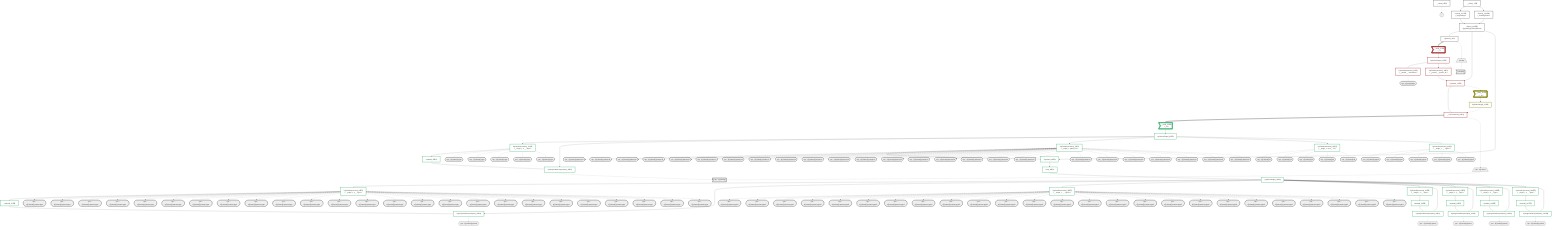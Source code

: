 graph TD
    classDef path fill:#eee,stroke:#000
    classDef plan fill:#fff,stroke-width:3px
    classDef itemplan fill:#fff,stroke-width:6px
    classDef sideeffectplan fill:#f00,stroke-width:6px

    %% subgraph fields
    P1{{"~"}}:::path
    P2[/">people"\]:::path
    P3>">people[]"]:::path
    P2 -.- P3
    P4([">pe…e[]>username"]):::path
    %% P3 -.-> P4
    P5[/">pe…e[]>items"\]:::path
    P6>">pe…e[]>items[]"]:::path
    P5 -.- P6
    P7{{">pe…e[]>items[]>parent"}}:::path
    P8([">pe…e[]>items[]>parent>id"]):::path
    %% P7 -.-> P8
    P9([">pe…e[]>items[]>parent>type"]):::path
    %% P7 -.-> P9
    P10([">pe…e[]>items[]>parent>type2"]):::path
    %% P7 -.-> P10
    P11([">pe…e[]>items[]>parent>id"]):::path
    %% P7 -.-> P11
    P12([">pe…e[]>items[]>parent>type"]):::path
    %% P7 -.-> P12
    P13([">pe…e[]>items[]>parent>type2"]):::path
    %% P7 -.-> P13
    P14([">pe…e[]>items[]>parent>id"]):::path
    %% P7 -.-> P14
    P15([">pe…e[]>items[]>parent>type"]):::path
    %% P7 -.-> P15
    P16([">pe…e[]>items[]>parent>type2"]):::path
    %% P7 -.-> P16
    P17([">pe…e[]>items[]>parent>id"]):::path
    %% P7 -.-> P17
    P18([">pe…e[]>items[]>parent>type"]):::path
    %% P7 -.-> P18
    P19([">pe…e[]>items[]>parent>type2"]):::path
    %% P7 -.-> P19
    P20([">pe…e[]>items[]>parent>id"]):::path
    %% P7 -.-> P20
    P21([">pe…e[]>items[]>parent>type"]):::path
    %% P7 -.-> P21
    P22([">pe…e[]>items[]>parent>type2"]):::path
    %% P7 -.-> P22
    %% P6 -.-> P7
    P23([">pe…e[]>items[]>id"]):::path
    %% P6 -.-> P23
    P24([">pe…e[]>items[]>type"]):::path
    %% P6 -.-> P24
    P25([">pe…e[]>items[]>type2"]):::path
    %% P6 -.-> P25
    P26{{">pe…e[]>items[]>parent"}}:::path
    P27([">pe…e[]>items[]>parent>id"]):::path
    %% P26 -.-> P27
    P28([">pe…e[]>items[]>parent>type"]):::path
    %% P26 -.-> P28
    P29([">pe…e[]>items[]>parent>type2"]):::path
    %% P26 -.-> P29
    P30([">pe…e[]>items[]>parent>id"]):::path
    %% P26 -.-> P30
    P31([">pe…e[]>items[]>parent>type"]):::path
    %% P26 -.-> P31
    P32([">pe…e[]>items[]>parent>type2"]):::path
    %% P26 -.-> P32
    P33([">pe…e[]>items[]>parent>id"]):::path
    %% P26 -.-> P33
    P34([">pe…e[]>items[]>parent>type"]):::path
    %% P26 -.-> P34
    P35([">pe…e[]>items[]>parent>type2"]):::path
    %% P26 -.-> P35
    P36([">pe…e[]>items[]>parent>id"]):::path
    %% P26 -.-> P36
    P37([">pe…e[]>items[]>parent>type"]):::path
    %% P26 -.-> P37
    P38([">pe…e[]>items[]>parent>type2"]):::path
    %% P26 -.-> P38
    P39([">pe…e[]>items[]>parent>id"]):::path
    %% P26 -.-> P39
    P40([">pe…e[]>items[]>parent>type"]):::path
    %% P26 -.-> P40
    P41([">pe…e[]>items[]>parent>type2"]):::path
    %% P26 -.-> P41
    %% P6 -.-> P26
    P42([">pe…e[]>items[]>id"]):::path
    %% P6 -.-> P42
    P43([">pe…e[]>items[]>type"]):::path
    %% P6 -.-> P43
    P44([">pe…e[]>items[]>type2"]):::path
    %% P6 -.-> P44
    P45{{">pe…e[]>items[]>parent"}}:::path
    P46([">pe…e[]>items[]>parent>id"]):::path
    %% P45 -.-> P46
    P47([">pe…e[]>items[]>parent>type"]):::path
    %% P45 -.-> P47
    P48([">pe…e[]>items[]>parent>type2"]):::path
    %% P45 -.-> P48
    P49([">pe…e[]>items[]>parent>id"]):::path
    %% P45 -.-> P49
    P50([">pe…e[]>items[]>parent>type"]):::path
    %% P45 -.-> P50
    P51([">pe…e[]>items[]>parent>type2"]):::path
    %% P45 -.-> P51
    P52([">pe…e[]>items[]>parent>id"]):::path
    %% P45 -.-> P52
    P53([">pe…e[]>items[]>parent>type"]):::path
    %% P45 -.-> P53
    P54([">pe…e[]>items[]>parent>type2"]):::path
    %% P45 -.-> P54
    P55([">pe…e[]>items[]>parent>id"]):::path
    %% P45 -.-> P55
    P56([">pe…e[]>items[]>parent>type"]):::path
    %% P45 -.-> P56
    P57([">pe…e[]>items[]>parent>type2"]):::path
    %% P45 -.-> P57
    P58([">pe…e[]>items[]>parent>id"]):::path
    %% P45 -.-> P58
    P59([">pe…e[]>items[]>parent>type"]):::path
    %% P45 -.-> P59
    P60([">pe…e[]>items[]>parent>type2"]):::path
    %% P45 -.-> P60
    %% P6 -.-> P45
    P61([">pe…e[]>items[]>id"]):::path
    %% P6 -.-> P61
    P62([">pe…e[]>items[]>type"]):::path
    %% P6 -.-> P62
    P63([">pe…e[]>items[]>type2"]):::path
    %% P6 -.-> P63
    P64{{">pe…e[]>items[]>parent"}}:::path
    P65([">pe…e[]>items[]>parent>id"]):::path
    %% P64 -.-> P65
    P66([">pe…e[]>items[]>parent>type"]):::path
    %% P64 -.-> P66
    P67([">pe…e[]>items[]>parent>type2"]):::path
    %% P64 -.-> P67
    P68([">pe…e[]>items[]>parent>id"]):::path
    %% P64 -.-> P68
    P69([">pe…e[]>items[]>parent>type"]):::path
    %% P64 -.-> P69
    P70([">pe…e[]>items[]>parent>type2"]):::path
    %% P64 -.-> P70
    P71([">pe…e[]>items[]>parent>id"]):::path
    %% P64 -.-> P71
    P72([">pe…e[]>items[]>parent>type"]):::path
    %% P64 -.-> P72
    P73([">pe…e[]>items[]>parent>type2"]):::path
    %% P64 -.-> P73
    P74([">pe…e[]>items[]>parent>id"]):::path
    %% P64 -.-> P74
    P75([">pe…e[]>items[]>parent>type"]):::path
    %% P64 -.-> P75
    P76([">pe…e[]>items[]>parent>type2"]):::path
    %% P64 -.-> P76
    P77([">pe…e[]>items[]>parent>id"]):::path
    %% P64 -.-> P77
    P78([">pe…e[]>items[]>parent>type"]):::path
    %% P64 -.-> P78
    P79([">pe…e[]>items[]>parent>type2"]):::path
    %% P64 -.-> P79
    %% P6 -.-> P64
    P80([">pe…e[]>items[]>id"]):::path
    %% P6 -.-> P80
    P81([">pe…e[]>items[]>type"]):::path
    %% P6 -.-> P81
    P82([">pe…e[]>items[]>type2"]):::path
    %% P6 -.-> P82
    P83{{">pe…e[]>items[]>parent"}}:::path
    P84([">pe…e[]>items[]>parent>id"]):::path
    %% P83 -.-> P84
    P85([">pe…e[]>items[]>parent>type"]):::path
    %% P83 -.-> P85
    P86([">pe…e[]>items[]>parent>type2"]):::path
    %% P83 -.-> P86
    P87([">pe…e[]>items[]>parent>id"]):::path
    %% P83 -.-> P87
    P88([">pe…e[]>items[]>parent>type"]):::path
    %% P83 -.-> P88
    P89([">pe…e[]>items[]>parent>type2"]):::path
    %% P83 -.-> P89
    P90([">pe…e[]>items[]>parent>id"]):::path
    %% P83 -.-> P90
    P91([">pe…e[]>items[]>parent>type"]):::path
    %% P83 -.-> P91
    P92([">pe…e[]>items[]>parent>type2"]):::path
    %% P83 -.-> P92
    P93([">pe…e[]>items[]>parent>id"]):::path
    %% P83 -.-> P93
    P94([">pe…e[]>items[]>parent>type"]):::path
    %% P83 -.-> P94
    P95([">pe…e[]>items[]>parent>type2"]):::path
    %% P83 -.-> P95
    P96([">pe…e[]>items[]>parent>id"]):::path
    %% P83 -.-> P96
    P97([">pe…e[]>items[]>parent>type"]):::path
    %% P83 -.-> P97
    P98([">pe…e[]>items[]>parent>type2"]):::path
    %% P83 -.-> P98
    %% P6 -.-> P83
    P99([">pe…e[]>items[]>id"]):::path
    %% P6 -.-> P99
    P100([">pe…e[]>items[]>type"]):::path
    %% P6 -.-> P100
    P101([">pe…e[]>items[]>type2"]):::path
    %% P6 -.-> P101
    %% P3 -.-> P5
    %% P1 -.-> P2
    %% end

    %% define plans
    __Value_3["__Value[_3∈0]<br /><context>"]:::plan
    __Value_5["__Value[_5∈0]<br /><rootValue>"]:::plan
    PgSelect_7["PgSelect[_7∈0]<br /><people>"]:::plan
    __Item_11>"__Item[_11∈1]<br /><_7>"]:::itemplan
    PgSelectSingle_12["PgSelectSingle[_12∈1]<br /><people>"]:::plan
    PgClassExpression_13["PgClassExpression[_13∈1]<br /><__people__.#quot;username#quot;>"]:::plan
    PgClassExpression_14["PgClassExpression[_14∈1]<br /><__people__.#quot;person_id#quot;>"]:::plan
    PgSelect_15["PgSelect[_15∈1]<br /><single_table_items>"]:::plan
    __ListTransform_19["__ListTransform[_19∈1]<br /><each:_15>"]:::plan
    __Item_20>"__Item[_20∈2]<br /><_15>"]:::itemplan
    PgSelectSingle_21["PgSelectSingle[_21∈2]<br /><single_table_items>"]:::plan
    __Item_22>"__Item[_22∈3]<br /><_19>"]:::itemplan
    PgSelectSingle_23["PgSelectSingle[_23∈3]<br /><single_table_items>"]:::plan
    PgClassExpression_24["PgClassExpression[_24∈3]<br /><__single_t...s__.#quot;type#quot;>"]:::plan
    Lambda_25["Lambda[_25∈3]"]:::plan
    PgSingleTablePolymorphic_26["PgSingleTablePolymorphic[_26∈3]"]:::plan
    PgClassExpression_27["PgClassExpression[_27∈3]<br /><__single_t...parent_id#quot;>"]:::plan
    PgSelect_28["PgSelect[_28∈3]<br /><single_table_items>"]:::plan
    First_32["First[_32∈3]"]:::plan
    PgSelectSingle_33["PgSelectSingle[_33∈3]<br /><single_table_items>"]:::plan
    PgClassExpression_34["PgClassExpression[_34∈3]<br /><__single_t...s__.#quot;type#quot;>"]:::plan
    Lambda_35["Lambda[_35∈3]"]:::plan
    PgSingleTablePolymorphic_36["PgSingleTablePolymorphic[_36∈3]"]:::plan
    PgClassExpression_39["PgClassExpression[_39∈3]<br /><__single_t...__.#quot;type2#quot;>"]:::plan
    PgClassExpression_52["PgClassExpression[_52∈3]<br /><__single_t...ems__.#quot;id#quot;>"]:::plan
    PgClassExpression_54["PgClassExpression[_54∈3]<br /><__single_t...__.#quot;type2#quot;>"]:::plan
    PgClassExpression_62["PgClassExpression[_62∈3]<br /><__single_t...s__.#quot;type#quot;>"]:::plan
    Lambda_63["Lambda[_63∈3]"]:::plan
    PgSingleTablePolymorphic_64["PgSingleTablePolymorphic[_64∈3]"]:::plan
    PgClassExpression_90["PgClassExpression[_90∈3]<br /><__single_t...s__.#quot;type#quot;>"]:::plan
    Lambda_91["Lambda[_91∈3]"]:::plan
    PgSingleTablePolymorphic_92["PgSingleTablePolymorphic[_92∈3]"]:::plan
    PgClassExpression_118["PgClassExpression[_118∈3]<br /><__single_t...s__.#quot;type#quot;>"]:::plan
    Lambda_119["Lambda[_119∈3]"]:::plan
    PgSingleTablePolymorphic_120["PgSingleTablePolymorphic[_120∈3]"]:::plan
    Access_141["Access[_141∈0]<br /><_3.pgSettings>"]:::plan
    Access_142["Access[_142∈0]<br /><_3.withPgClient>"]:::plan
    Object_143["Object[_143∈0]<br /><{pgSettings,withPgClient}>"]:::plan
    PgClassExpression_146["PgClassExpression[_146∈3]<br /><__single_t...s__.#quot;type#quot;>"]:::plan
    Lambda_147["Lambda[_147∈3]"]:::plan
    PgSingleTablePolymorphic_148["PgSingleTablePolymorphic[_148∈3]"]:::plan

    %% plan dependencies
    Object_143 --> PgSelect_7
    PgSelect_7 ==> __Item_11
    __Item_11 --> PgSelectSingle_12
    PgSelectSingle_12 --> PgClassExpression_13
    PgSelectSingle_12 --> PgClassExpression_14
    Object_143 --> PgSelect_15
    PgClassExpression_14 --> PgSelect_15
    PgSelect_15 --> __ListTransform_19
    PgSelectSingle_21 -.-> __ListTransform_19
    PgSelect_15 -.-> __Item_20
    __Item_20 --> PgSelectSingle_21
    __ListTransform_19 ==> __Item_22
    __Item_22 --> PgSelectSingle_23
    PgSelectSingle_23 --> PgClassExpression_24
    PgClassExpression_24 --> Lambda_25
    Lambda_25 --> PgSingleTablePolymorphic_26
    PgSelectSingle_23 --> PgSingleTablePolymorphic_26
    PgSelectSingle_23 --> PgClassExpression_27
    Object_143 --> PgSelect_28
    PgClassExpression_27 --> PgSelect_28
    PgSelect_28 --> First_32
    First_32 --> PgSelectSingle_33
    PgSelectSingle_33 --> PgClassExpression_34
    PgClassExpression_34 --> Lambda_35
    Lambda_35 --> PgSingleTablePolymorphic_36
    PgSelectSingle_33 --> PgSingleTablePolymorphic_36
    PgSelectSingle_33 --> PgClassExpression_39
    PgSelectSingle_23 --> PgClassExpression_52
    PgSelectSingle_23 --> PgClassExpression_54
    PgSelectSingle_33 --> PgClassExpression_62
    PgClassExpression_62 --> Lambda_63
    Lambda_63 --> PgSingleTablePolymorphic_64
    PgSelectSingle_33 --> PgSingleTablePolymorphic_64
    PgSelectSingle_33 --> PgClassExpression_90
    PgClassExpression_90 --> Lambda_91
    Lambda_91 --> PgSingleTablePolymorphic_92
    PgSelectSingle_33 --> PgSingleTablePolymorphic_92
    PgSelectSingle_33 --> PgClassExpression_118
    PgClassExpression_118 --> Lambda_119
    Lambda_119 --> PgSingleTablePolymorphic_120
    PgSelectSingle_33 --> PgSingleTablePolymorphic_120
    __Value_3 --> Access_141
    __Value_3 --> Access_142
    Access_141 --> Object_143
    Access_142 --> Object_143
    PgSelectSingle_33 --> PgClassExpression_146
    PgClassExpression_146 --> Lambda_147
    Lambda_147 --> PgSingleTablePolymorphic_148
    PgSelectSingle_33 --> PgSingleTablePolymorphic_148

    %% plan-to-path relationships
    __Value_5 -.-> P1
    PgSelect_7 -.-> P2
    PgSelectSingle_12 -.-> P3
    PgClassExpression_13 -.-> P4
    __ListTransform_19 -.-> P5
    PgSingleTablePolymorphic_26 -.-> P6
    PgSingleTablePolymorphic_36 -.-> P7
    PgClassExpression_27 -.-> P8
    PgClassExpression_34 -.-> P9
    PgClassExpression_39 -.-> P10
    PgClassExpression_27 -.-> P11
    PgClassExpression_34 -.-> P12
    PgClassExpression_39 -.-> P13
    PgClassExpression_27 -.-> P14
    PgClassExpression_34 -.-> P15
    PgClassExpression_39 -.-> P16
    PgClassExpression_27 -.-> P17
    PgClassExpression_34 -.-> P18
    PgClassExpression_39 -.-> P19
    PgClassExpression_27 -.-> P20
    PgClassExpression_34 -.-> P21
    PgClassExpression_39 -.-> P22
    PgClassExpression_52 -.-> P23
    PgClassExpression_24 -.-> P24
    PgClassExpression_54 -.-> P25
    PgSingleTablePolymorphic_64 -.-> P26
    PgClassExpression_27 -.-> P27
    PgClassExpression_34 -.-> P28
    PgClassExpression_39 -.-> P29
    PgClassExpression_27 -.-> P30
    PgClassExpression_34 -.-> P31
    PgClassExpression_39 -.-> P32
    PgClassExpression_27 -.-> P33
    PgClassExpression_34 -.-> P34
    PgClassExpression_39 -.-> P35
    PgClassExpression_27 -.-> P36
    PgClassExpression_34 -.-> P37
    PgClassExpression_39 -.-> P38
    PgClassExpression_27 -.-> P39
    PgClassExpression_34 -.-> P40
    PgClassExpression_39 -.-> P41
    PgClassExpression_52 -.-> P42
    PgClassExpression_24 -.-> P43
    PgClassExpression_54 -.-> P44
    PgSingleTablePolymorphic_92 -.-> P45
    PgClassExpression_27 -.-> P46
    PgClassExpression_34 -.-> P47
    PgClassExpression_39 -.-> P48
    PgClassExpression_27 -.-> P49
    PgClassExpression_34 -.-> P50
    PgClassExpression_39 -.-> P51
    PgClassExpression_27 -.-> P52
    PgClassExpression_34 -.-> P53
    PgClassExpression_39 -.-> P54
    PgClassExpression_27 -.-> P55
    PgClassExpression_34 -.-> P56
    PgClassExpression_39 -.-> P57
    PgClassExpression_27 -.-> P58
    PgClassExpression_34 -.-> P59
    PgClassExpression_39 -.-> P60
    PgClassExpression_52 -.-> P61
    PgClassExpression_24 -.-> P62
    PgClassExpression_54 -.-> P63
    PgSingleTablePolymorphic_120 -.-> P64
    PgClassExpression_27 -.-> P65
    PgClassExpression_34 -.-> P66
    PgClassExpression_39 -.-> P67
    PgClassExpression_27 -.-> P68
    PgClassExpression_34 -.-> P69
    PgClassExpression_39 -.-> P70
    PgClassExpression_27 -.-> P71
    PgClassExpression_34 -.-> P72
    PgClassExpression_39 -.-> P73
    PgClassExpression_27 -.-> P74
    PgClassExpression_34 -.-> P75
    PgClassExpression_39 -.-> P76
    PgClassExpression_27 -.-> P77
    PgClassExpression_34 -.-> P78
    PgClassExpression_39 -.-> P79
    PgClassExpression_52 -.-> P80
    PgClassExpression_24 -.-> P81
    PgClassExpression_54 -.-> P82
    PgSingleTablePolymorphic_148 -.-> P83
    PgClassExpression_27 -.-> P84
    PgClassExpression_34 -.-> P85
    PgClassExpression_39 -.-> P86
    PgClassExpression_27 -.-> P87
    PgClassExpression_34 -.-> P88
    PgClassExpression_39 -.-> P89
    PgClassExpression_27 -.-> P90
    PgClassExpression_34 -.-> P91
    PgClassExpression_39 -.-> P92
    PgClassExpression_27 -.-> P93
    PgClassExpression_34 -.-> P94
    PgClassExpression_39 -.-> P95
    PgClassExpression_27 -.-> P96
    PgClassExpression_34 -.-> P97
    PgClassExpression_39 -.-> P98
    PgClassExpression_52 -.-> P99
    PgClassExpression_24 -.-> P100
    PgClassExpression_54 -.-> P101

    %% allocate buckets
    classDef bucket0 stroke:#696969
    class __Value_3,__Value_5,PgSelect_7,Access_141,Access_142,Object_143 bucket0
    classDef bucket1 stroke:#a52a2a
    class __Item_11,PgSelectSingle_12,PgClassExpression_13,PgClassExpression_14,PgSelect_15,__ListTransform_19 bucket1
    classDef bucket2 stroke:#808000
    class __Item_20,PgSelectSingle_21 bucket2
    classDef bucket3 stroke:#3cb371
    class __Item_22,PgSelectSingle_23,PgClassExpression_24,Lambda_25,PgSingleTablePolymorphic_26,PgClassExpression_27,PgSelect_28,First_32,PgSelectSingle_33,PgClassExpression_34,Lambda_35,PgSingleTablePolymorphic_36,PgClassExpression_39,PgClassExpression_52,PgClassExpression_54,PgClassExpression_62,Lambda_63,PgSingleTablePolymorphic_64,PgClassExpression_90,Lambda_91,PgSingleTablePolymorphic_92,PgClassExpression_118,Lambda_119,PgSingleTablePolymorphic_120,PgClassExpression_146,Lambda_147,PgSingleTablePolymorphic_148 bucket3